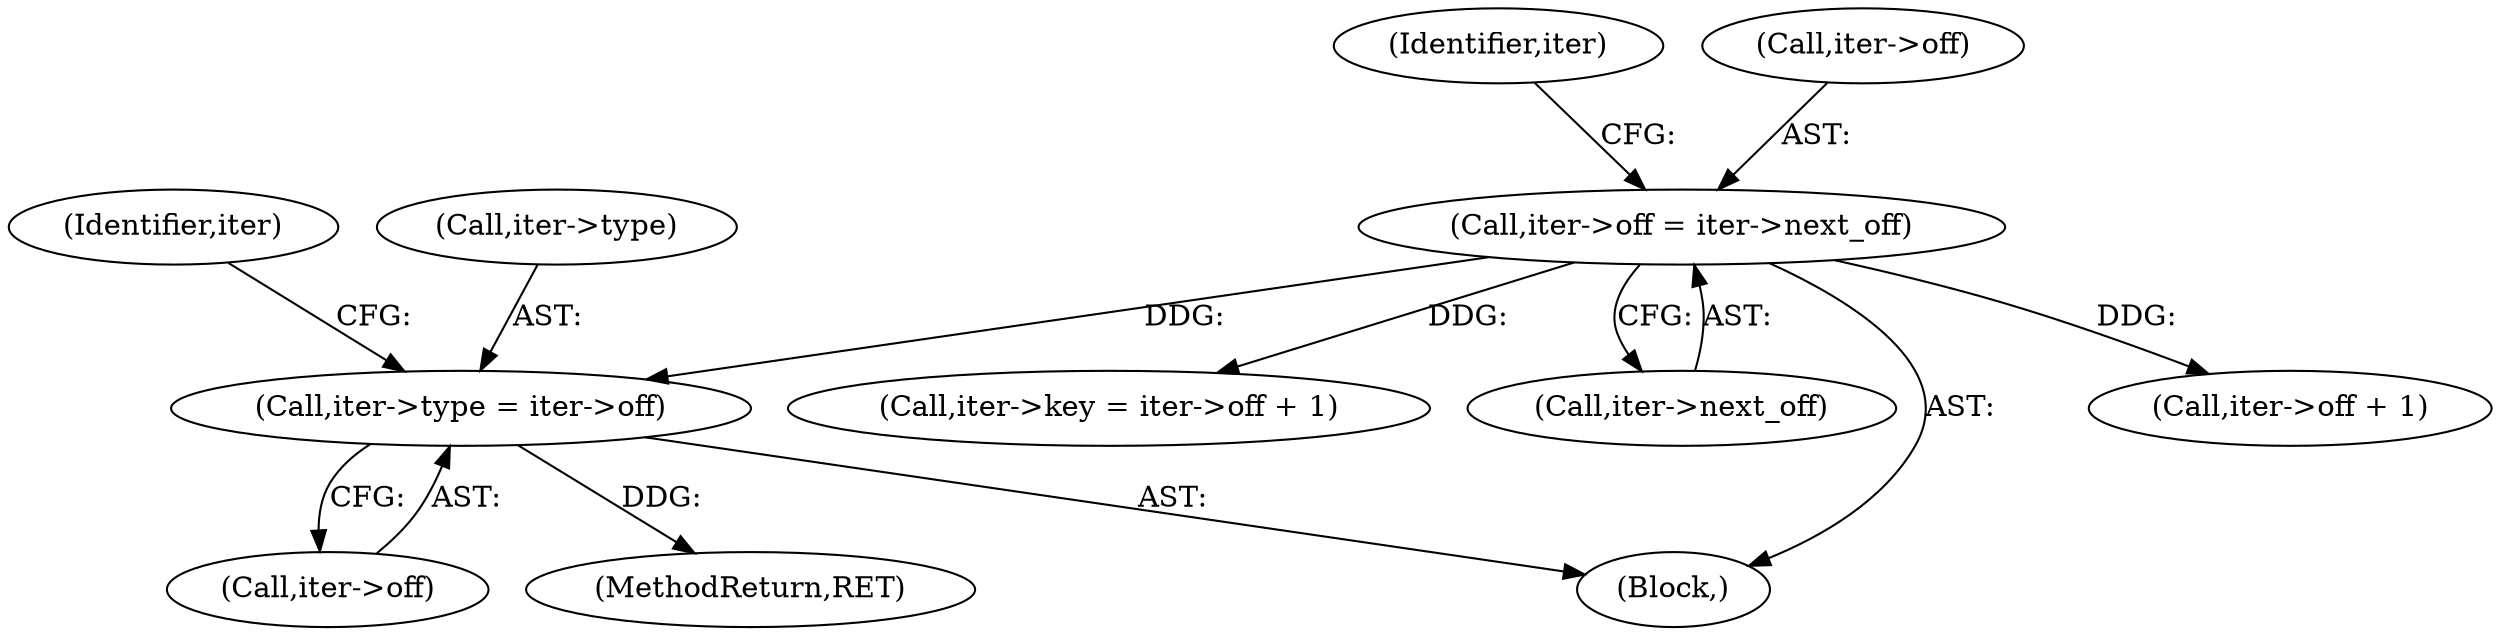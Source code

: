 digraph "0_mongo-c-driver_0d9a4d98bfdf4acd2c0138d4aaeb4e2e0934bd84@pointer" {
"1000162" [label="(Call,iter->type = iter->off)"];
"1000155" [label="(Call,iter->off = iter->next_off)"];
"1000164" [label="(Identifier,iter)"];
"1000119" [label="(Block,)"];
"1000156" [label="(Call,iter->off)"];
"1000173" [label="(Call,iter->off + 1)"];
"1000171" [label="(Identifier,iter)"];
"1000163" [label="(Call,iter->type)"];
"1000162" [label="(Call,iter->type = iter->off)"];
"1000169" [label="(Call,iter->key = iter->off + 1)"];
"1000159" [label="(Call,iter->next_off)"];
"1000166" [label="(Call,iter->off)"];
"1001094" [label="(MethodReturn,RET)"];
"1000155" [label="(Call,iter->off = iter->next_off)"];
"1000162" -> "1000119"  [label="AST: "];
"1000162" -> "1000166"  [label="CFG: "];
"1000163" -> "1000162"  [label="AST: "];
"1000166" -> "1000162"  [label="AST: "];
"1000171" -> "1000162"  [label="CFG: "];
"1000162" -> "1001094"  [label="DDG: "];
"1000155" -> "1000162"  [label="DDG: "];
"1000155" -> "1000119"  [label="AST: "];
"1000155" -> "1000159"  [label="CFG: "];
"1000156" -> "1000155"  [label="AST: "];
"1000159" -> "1000155"  [label="AST: "];
"1000164" -> "1000155"  [label="CFG: "];
"1000155" -> "1000169"  [label="DDG: "];
"1000155" -> "1000173"  [label="DDG: "];
}
